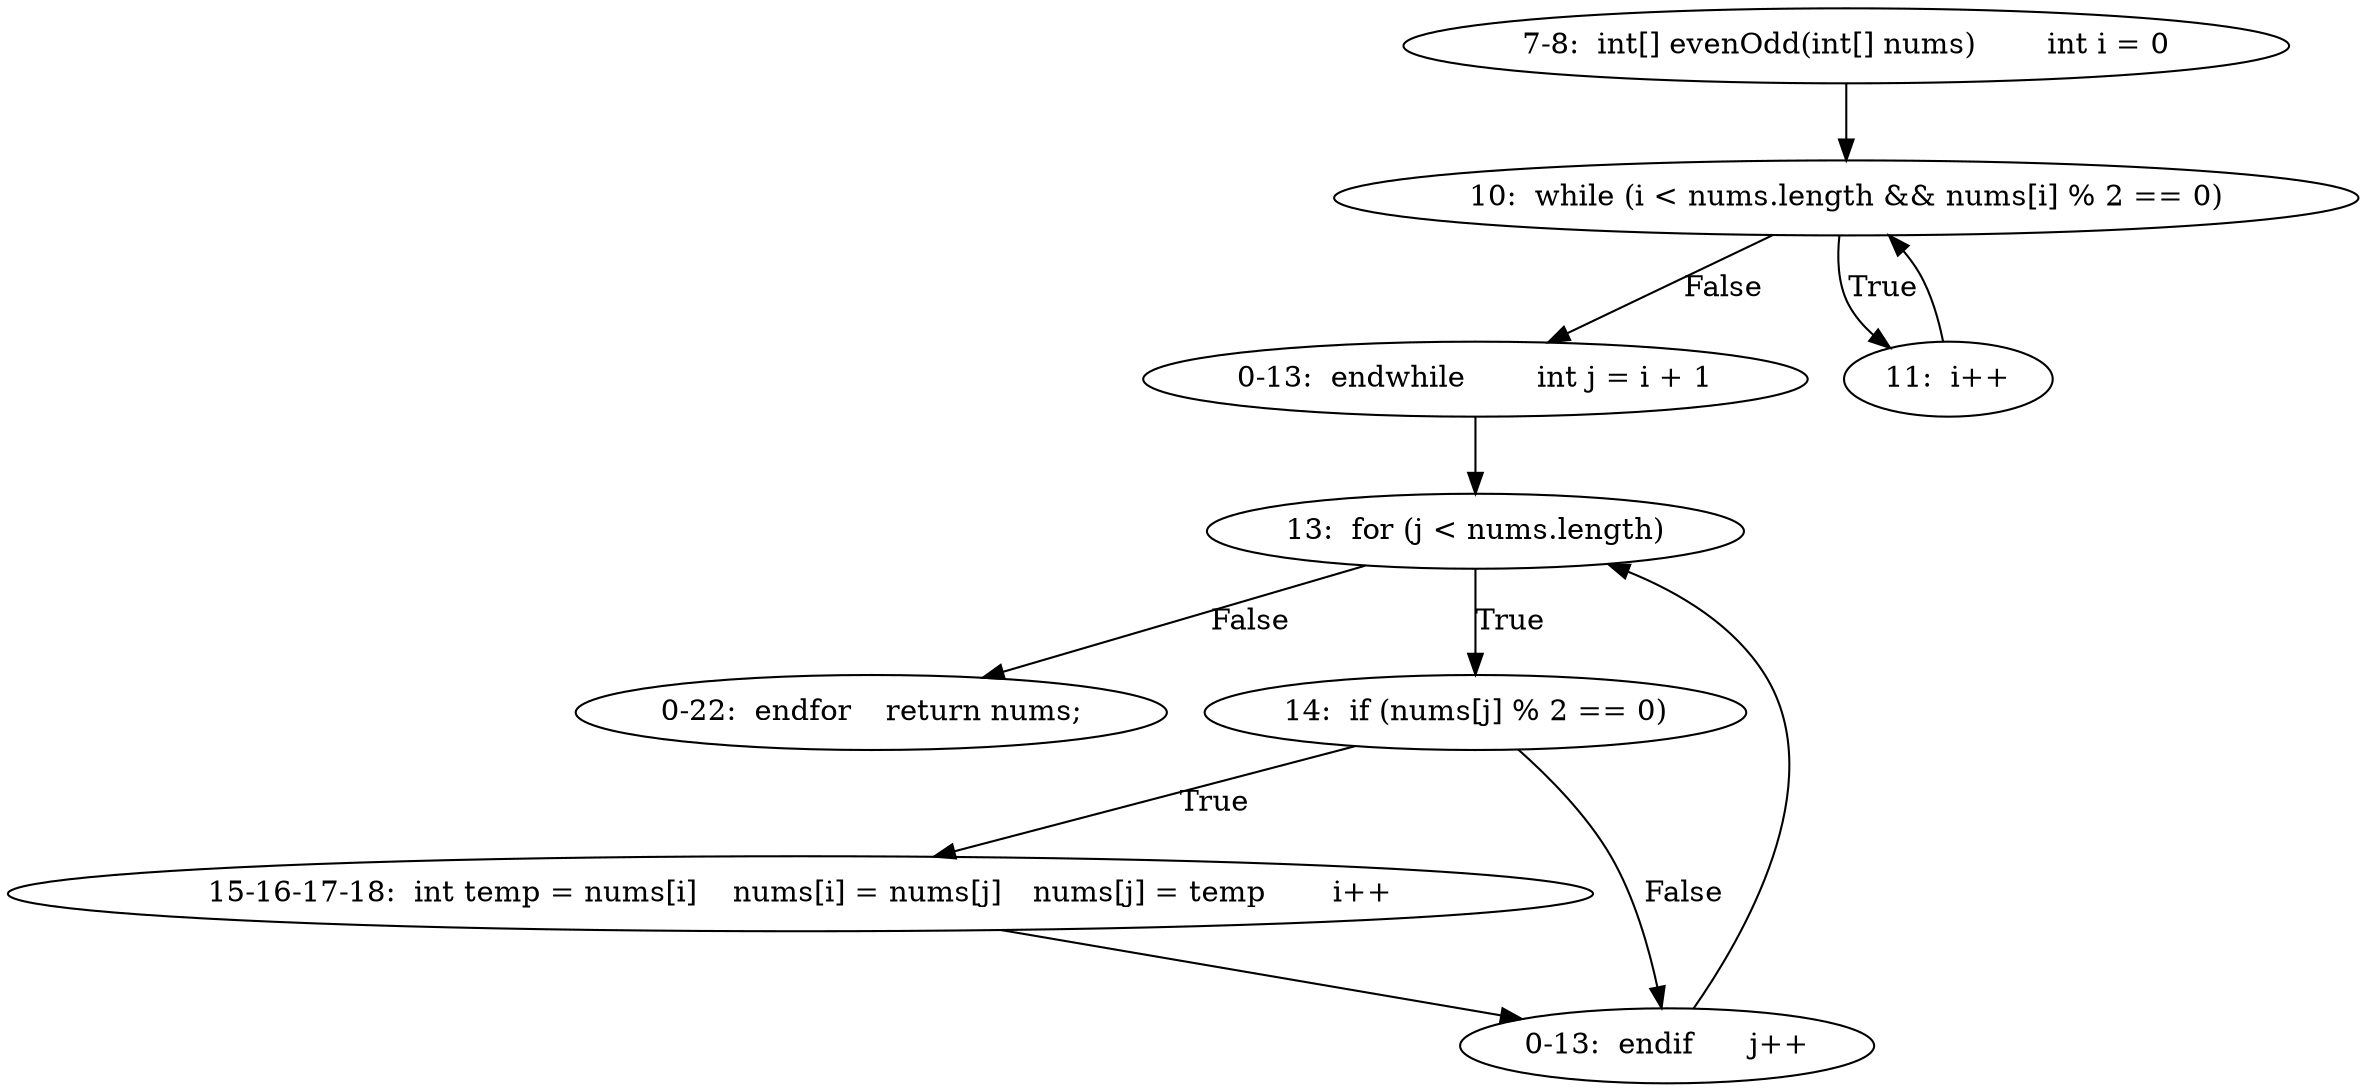 digraph result_test { 
// graph-vertices
  a1  [label="7-8:  int[] evenOdd(int[] nums)	int i = 0"]; 
  2  [label="10:  while (i < nums.length && nums[i] % 2 == 0)"]; 
  a2  [label="0-13:  endwhile	int j = i + 1"]; 
  4  [label="11:  i++"]; 
  6  [label="13:  for (j < nums.length)"]; 
  a3  [label="0-22:  endfor	return nums;"]; 
  9  [label="14:  if (nums[j] % 2 == 0)"]; 
  a6  [label="15-16-17-18:  int temp = nums[i]	nums[i] = nums[j]	nums[j] = temp	i++"]; 
  a7  [label="0-13:  endif	j++"]; 
// graph-edges
  a1 -> 2;
  2 -> a2  [label="False"]; 
  2 -> 4  [label="True"]; 
  4 -> 2;
  a2 -> 6;
  6 -> a3  [label="False"]; 
  6 -> 9  [label="True"]; 
  9 -> a6  [label="True"]; 
  a6 -> a7;
  9 -> a7  [label="False"]; 
  a7 -> 6;
}